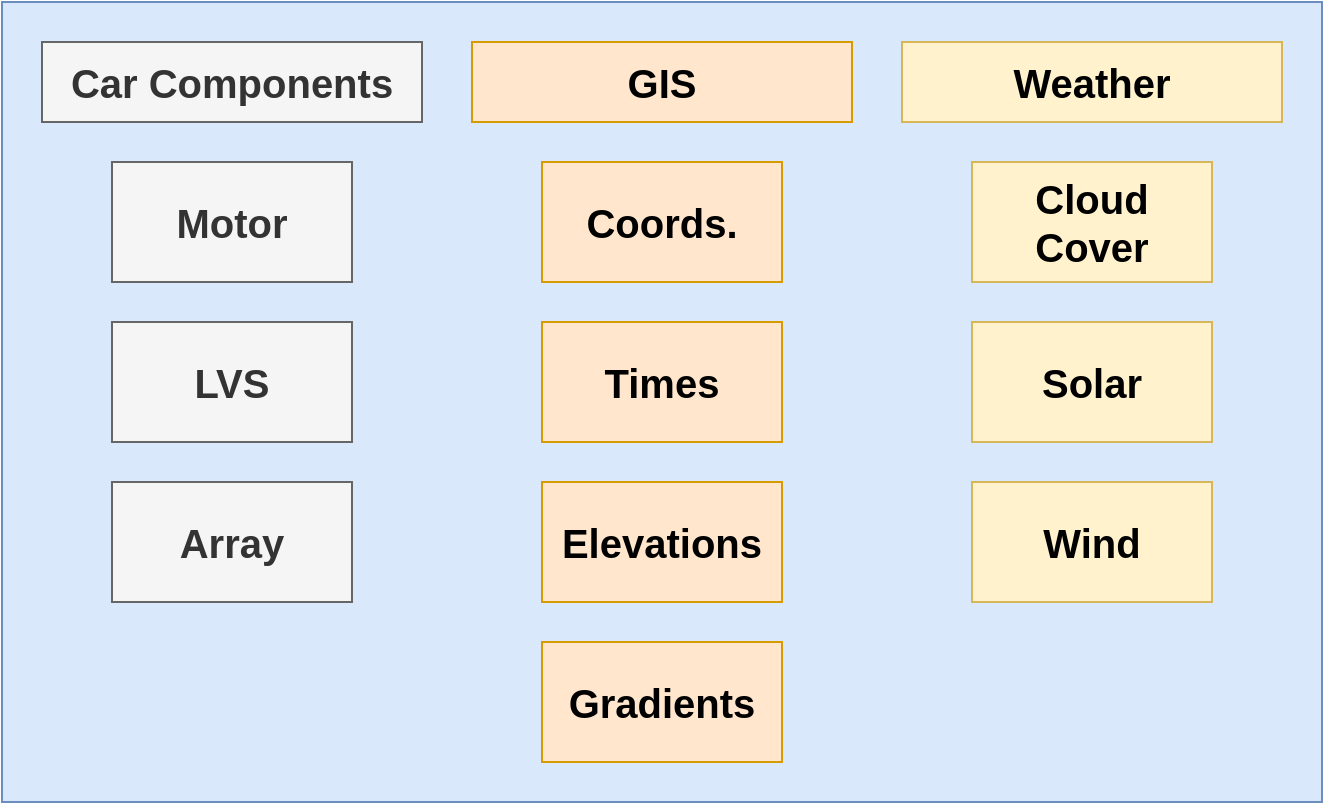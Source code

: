 <mxfile version="14.8.1" type="github">
  <diagram id="wVwWwBwayWcqCYF1YTvv" name="Page-1">
    <mxGraphModel dx="2249" dy="1912" grid="1" gridSize="10" guides="1" tooltips="1" connect="1" arrows="1" fold="1" page="1" pageScale="1" pageWidth="827" pageHeight="1169" math="0" shadow="0">
      <root>
        <mxCell id="0" />
        <mxCell id="1" parent="0" />
        <mxCell id="hoE9Ba28Qd1cUVJFHFKM-4" value="" style="rounded=0;whiteSpace=wrap;html=1;fontStyle=1;fillColor=#dae8fc;strokeColor=#6c8ebf;fontSize=20;align=left;" vertex="1" parent="1">
          <mxGeometry x="-10" y="-60" width="660" height="400" as="geometry" />
        </mxCell>
        <mxCell id="hoE9Ba28Qd1cUVJFHFKM-10" value="GIS" style="rounded=0;whiteSpace=wrap;html=1;fontSize=20;fontStyle=1;fillColor=#ffe6cc;strokeColor=#d79b00;" vertex="1" parent="1">
          <mxGeometry x="225" y="-40" width="190" height="40" as="geometry" />
        </mxCell>
        <mxCell id="hoE9Ba28Qd1cUVJFHFKM-20" value="&lt;b&gt;Times&lt;/b&gt;" style="rounded=0;whiteSpace=wrap;html=1;fontSize=20;fillColor=#ffe6cc;strokeColor=#d79b00;" vertex="1" parent="1">
          <mxGeometry x="260" y="100" width="120" height="60" as="geometry" />
        </mxCell>
        <mxCell id="hoE9Ba28Qd1cUVJFHFKM-21" value="&lt;b&gt;Elevations&lt;/b&gt;" style="rounded=0;whiteSpace=wrap;html=1;fontSize=20;fillColor=#ffe6cc;strokeColor=#d79b00;" vertex="1" parent="1">
          <mxGeometry x="260" y="180" width="120" height="60" as="geometry" />
        </mxCell>
        <mxCell id="hoE9Ba28Qd1cUVJFHFKM-22" value="&lt;b&gt;Coords.&lt;/b&gt;" style="rounded=0;whiteSpace=wrap;html=1;fontSize=20;fillColor=#ffe6cc;strokeColor=#d79b00;" vertex="1" parent="1">
          <mxGeometry x="260" y="20" width="120" height="60" as="geometry" />
        </mxCell>
        <mxCell id="hoE9Ba28Qd1cUVJFHFKM-24" value="Weather" style="rounded=0;whiteSpace=wrap;html=1;fontSize=20;fontStyle=1;fillColor=#fff2cc;strokeColor=#d6b656;" vertex="1" parent="1">
          <mxGeometry x="440" y="-40" width="190" height="40" as="geometry" />
        </mxCell>
        <mxCell id="hoE9Ba28Qd1cUVJFHFKM-25" value="&lt;b&gt;Gradients&lt;/b&gt;" style="rounded=0;whiteSpace=wrap;html=1;fontSize=20;fillColor=#ffe6cc;strokeColor=#d79b00;" vertex="1" parent="1">
          <mxGeometry x="260" y="260" width="120" height="60" as="geometry" />
        </mxCell>
        <mxCell id="hoE9Ba28Qd1cUVJFHFKM-26" value="&lt;b&gt;Solar&lt;/b&gt;" style="rounded=0;whiteSpace=wrap;html=1;fontSize=20;fillColor=#fff2cc;strokeColor=#d6b656;" vertex="1" parent="1">
          <mxGeometry x="475" y="100" width="120" height="60" as="geometry" />
        </mxCell>
        <mxCell id="hoE9Ba28Qd1cUVJFHFKM-27" value="&lt;b&gt;Wind&lt;/b&gt;" style="rounded=0;whiteSpace=wrap;html=1;fontSize=20;fillColor=#fff2cc;strokeColor=#d6b656;" vertex="1" parent="1">
          <mxGeometry x="475" y="180" width="120" height="60" as="geometry" />
        </mxCell>
        <mxCell id="hoE9Ba28Qd1cUVJFHFKM-28" value="&lt;b&gt;Cloud Cover&lt;/b&gt;" style="rounded=0;whiteSpace=wrap;html=1;fontSize=20;fillColor=#fff2cc;strokeColor=#d6b656;" vertex="1" parent="1">
          <mxGeometry x="475" y="20" width="120" height="60" as="geometry" />
        </mxCell>
        <mxCell id="hoE9Ba28Qd1cUVJFHFKM-40" value="Car Components" style="rounded=0;whiteSpace=wrap;html=1;fontSize=20;fontStyle=1;fillColor=#f5f5f5;strokeColor=#666666;fontColor=#333333;" vertex="1" parent="1">
          <mxGeometry x="10" y="-40" width="190" height="40" as="geometry" />
        </mxCell>
        <mxCell id="hoE9Ba28Qd1cUVJFHFKM-41" value="&lt;b&gt;LVS&lt;/b&gt;" style="rounded=0;whiteSpace=wrap;html=1;fontSize=20;fillColor=#f5f5f5;strokeColor=#666666;fontColor=#333333;" vertex="1" parent="1">
          <mxGeometry x="45" y="100" width="120" height="60" as="geometry" />
        </mxCell>
        <mxCell id="hoE9Ba28Qd1cUVJFHFKM-42" value="&lt;b&gt;Array&lt;/b&gt;" style="rounded=0;whiteSpace=wrap;html=1;fontSize=20;fillColor=#f5f5f5;strokeColor=#666666;fontColor=#333333;" vertex="1" parent="1">
          <mxGeometry x="45" y="180" width="120" height="60" as="geometry" />
        </mxCell>
        <mxCell id="hoE9Ba28Qd1cUVJFHFKM-43" value="&lt;b&gt;Motor&lt;/b&gt;" style="rounded=0;whiteSpace=wrap;html=1;fontSize=20;fillColor=#f5f5f5;strokeColor=#666666;fontColor=#333333;" vertex="1" parent="1">
          <mxGeometry x="45" y="20" width="120" height="60" as="geometry" />
        </mxCell>
      </root>
    </mxGraphModel>
  </diagram>
</mxfile>
